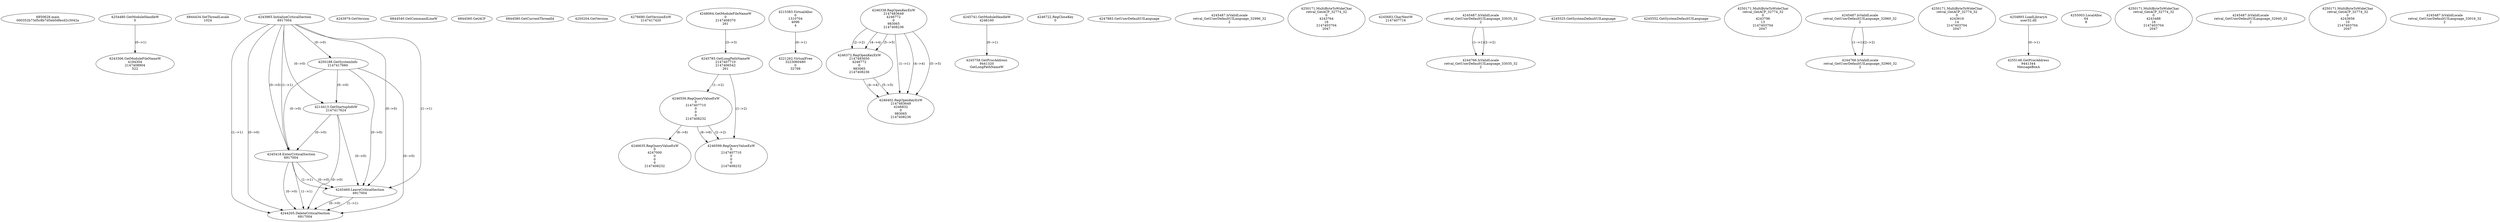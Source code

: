 // Global SCDG with merge call
digraph {
	0 [label="6850628.main
000352b73d5c8b7d5eb0dfecd2c3042a"]
	1 [label="4254480.GetModuleHandleW
0"]
	2 [label="6844434.SetThreadLocale
1024"]
	3 [label="4243965.InitializeCriticalSection
6917004"]
	4 [label="4243979.GetVersion
"]
	5 [label="4250188.GetSystemInfo
2147417660"]
	3 -> 5 [label="(0-->0)"]
	6 [label="6844540.GetCommandLineW
"]
	7 [label="4214413.GetStartupInfoW
2147417624"]
	3 -> 7 [label="(0-->0)"]
	5 -> 7 [label="(0-->0)"]
	8 [label="6844560.GetACP
"]
	9 [label="6844580.GetCurrentThreadId
"]
	10 [label="4250204.GetVersion
"]
	11 [label="4276690.GetVersionExW
2147417420"]
	12 [label="4243306.GetModuleFileNameW
4194304
2147408904
522"]
	1 -> 12 [label="(0-->1)"]
	13 [label="4248064.GetModuleFileNameW
0
2147408370
261"]
	14 [label="4215383.VirtualAlloc
0
1310704
4096
4"]
	15 [label="4246338.RegOpenKeyExW
2147483649
4246772
0
983065
2147408236"]
	16 [label="4245741.GetModuleHandleW
4246160"]
	17 [label="4245758.GetProcAddress
9441320
GetLongPathNameW"]
	16 -> 17 [label="(0-->1)"]
	18 [label="4245785.GetLongPathNameW
2147407710
2147406542
261"]
	13 -> 18 [label="(3-->3)"]
	19 [label="4246556.RegQueryValueExW
0
2147407710
0
0
0
2147408232"]
	18 -> 19 [label="(1-->2)"]
	20 [label="4246599.RegQueryValueExW
0
2147407710
0
0
0
2147408232"]
	18 -> 20 [label="(1-->2)"]
	19 -> 20 [label="(2-->2)"]
	19 -> 20 [label="(6-->6)"]
	21 [label="4246722.RegCloseKey
0"]
	22 [label="4247883.GetUserDefaultUILanguage
"]
	23 [label="4245418.EnterCriticalSection
6917004"]
	3 -> 23 [label="(1-->1)"]
	3 -> 23 [label="(0-->0)"]
	5 -> 23 [label="(0-->0)"]
	7 -> 23 [label="(0-->0)"]
	24 [label="4245469.LeaveCriticalSection
6917004"]
	3 -> 24 [label="(1-->1)"]
	23 -> 24 [label="(1-->1)"]
	3 -> 24 [label="(0-->0)"]
	5 -> 24 [label="(0-->0)"]
	7 -> 24 [label="(0-->0)"]
	23 -> 24 [label="(0-->0)"]
	25 [label="4245487.IsValidLocale
retval_GetUserDefaultUILanguage_32996_32
2"]
	26 [label="4250171.MultiByteToWideChar
retval_GetACP_32774_32
0
4243764
16
2147403704
2047"]
	27 [label="4245683.CharNextW
2147407716"]
	28 [label="4245487.IsValidLocale
retval_GetUserDefaultUILanguage_33035_32
2"]
	29 [label="4244766.IsValidLocale
retval_GetUserDefaultUILanguage_33035_32
2"]
	28 -> 29 [label="(1-->1)"]
	28 -> 29 [label="(2-->2)"]
	30 [label="4245525.GetSystemDefaultUILanguage
"]
	31 [label="4245552.GetSystemDefaultUILanguage
"]
	32 [label="4250171.MultiByteToWideChar
retval_GetACP_32774_32
0
4243796
13
2147403704
2047"]
	33 [label="4246372.RegOpenKeyExW
2147483650
4246772
0
983065
2147408236"]
	15 -> 33 [label="(2-->2)"]
	15 -> 33 [label="(4-->4)"]
	15 -> 33 [label="(5-->5)"]
	34 [label="4245487.IsValidLocale
retval_GetUserDefaultUILanguage_32960_32
2"]
	35 [label="4250171.MultiByteToWideChar
retval_GetACP_32774_32
0
4243616
14
2147403704
2047"]
	36 [label="4254893.LoadLibraryA
user32.dll"]
	37 [label="4255003.LocalAlloc
64
8"]
	38 [label="4255148.GetProcAddress
9441344
MessageBoxA"]
	36 -> 38 [label="(0-->1)"]
	39 [label="4244205.DeleteCriticalSection
6917004"]
	3 -> 39 [label="(1-->1)"]
	23 -> 39 [label="(1-->1)"]
	24 -> 39 [label="(1-->1)"]
	3 -> 39 [label="(0-->0)"]
	5 -> 39 [label="(0-->0)"]
	7 -> 39 [label="(0-->0)"]
	23 -> 39 [label="(0-->0)"]
	24 -> 39 [label="(0-->0)"]
	40 [label="4221262.VirtualFree
3223060480
0
32768"]
	14 -> 40 [label="(0-->1)"]
	41 [label="4250171.MultiByteToWideChar
retval_GetACP_32774_32
0
4243488
16
2147403704
2047"]
	42 [label="4246635.RegQueryValueExW
0
4247000
0
0
0
2147408232"]
	19 -> 42 [label="(6-->6)"]
	43 [label="4245487.IsValidLocale
retval_GetUserDefaultUILanguage_32940_32
2"]
	44 [label="4250171.MultiByteToWideChar
retval_GetACP_32774_32
0
4243656
10
2147403704
2047"]
	45 [label="4246402.RegOpenKeyExW
2147483649
4246832
0
983065
2147408236"]
	15 -> 45 [label="(1-->1)"]
	15 -> 45 [label="(4-->4)"]
	33 -> 45 [label="(4-->4)"]
	15 -> 45 [label="(5-->5)"]
	33 -> 45 [label="(5-->5)"]
	46 [label="4245487.IsValidLocale
retval_GetUserDefaultUILanguage_33016_32
2"]
	47 [label="4244766.IsValidLocale
retval_GetUserDefaultUILanguage_32960_32
2"]
	34 -> 47 [label="(1-->1)"]
	34 -> 47 [label="(2-->2)"]
}
